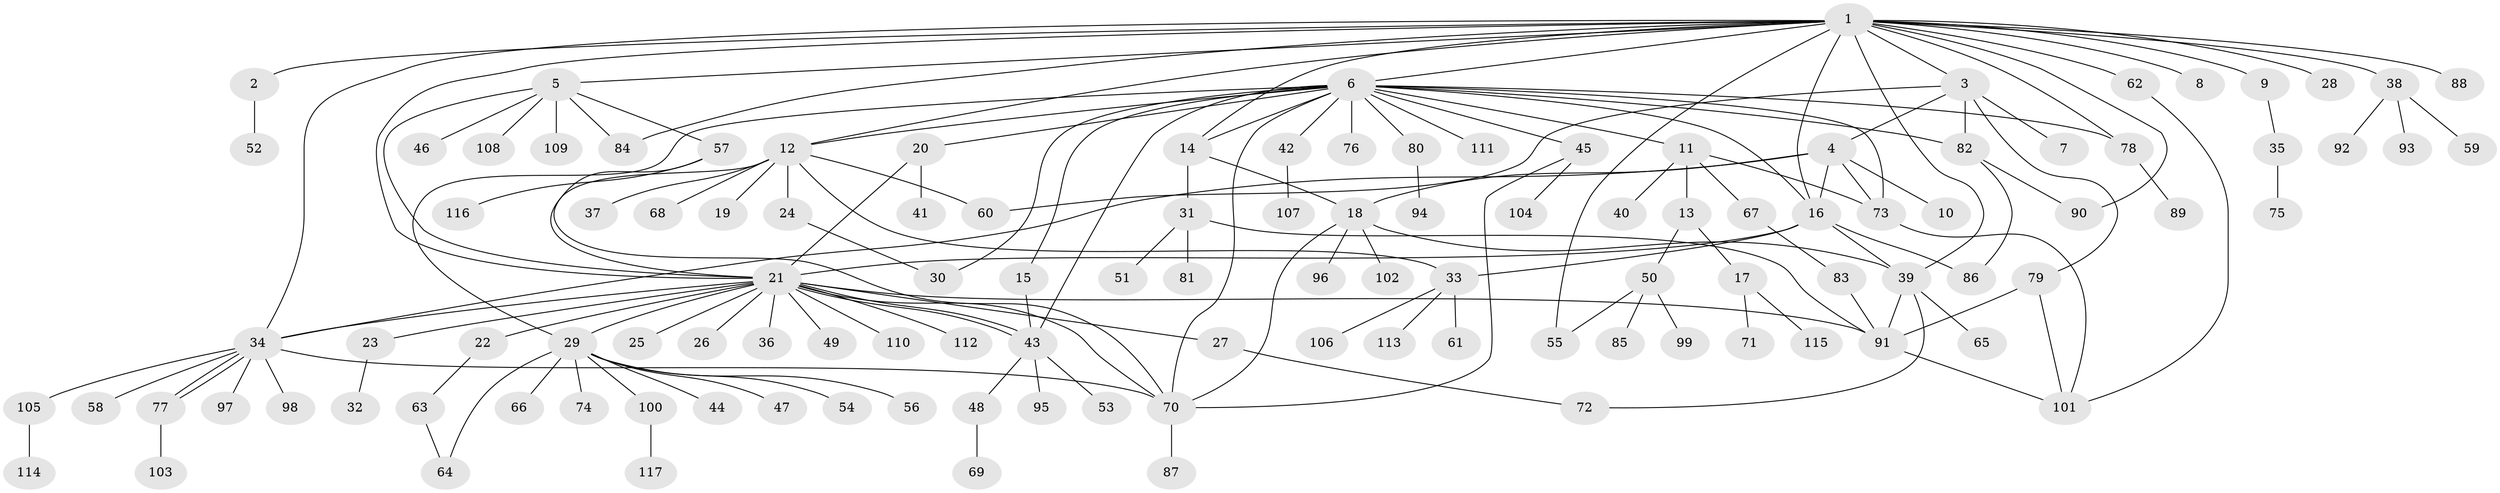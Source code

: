 // Generated by graph-tools (version 1.1) at 2025/47/03/09/25 04:47:19]
// undirected, 117 vertices, 159 edges
graph export_dot {
graph [start="1"]
  node [color=gray90,style=filled];
  1;
  2;
  3;
  4;
  5;
  6;
  7;
  8;
  9;
  10;
  11;
  12;
  13;
  14;
  15;
  16;
  17;
  18;
  19;
  20;
  21;
  22;
  23;
  24;
  25;
  26;
  27;
  28;
  29;
  30;
  31;
  32;
  33;
  34;
  35;
  36;
  37;
  38;
  39;
  40;
  41;
  42;
  43;
  44;
  45;
  46;
  47;
  48;
  49;
  50;
  51;
  52;
  53;
  54;
  55;
  56;
  57;
  58;
  59;
  60;
  61;
  62;
  63;
  64;
  65;
  66;
  67;
  68;
  69;
  70;
  71;
  72;
  73;
  74;
  75;
  76;
  77;
  78;
  79;
  80;
  81;
  82;
  83;
  84;
  85;
  86;
  87;
  88;
  89;
  90;
  91;
  92;
  93;
  94;
  95;
  96;
  97;
  98;
  99;
  100;
  101;
  102;
  103;
  104;
  105;
  106;
  107;
  108;
  109;
  110;
  111;
  112;
  113;
  114;
  115;
  116;
  117;
  1 -- 2;
  1 -- 3;
  1 -- 5;
  1 -- 6;
  1 -- 8;
  1 -- 9;
  1 -- 12;
  1 -- 14;
  1 -- 16;
  1 -- 21;
  1 -- 28;
  1 -- 34;
  1 -- 38;
  1 -- 39;
  1 -- 55;
  1 -- 62;
  1 -- 78;
  1 -- 84;
  1 -- 88;
  1 -- 90;
  2 -- 52;
  3 -- 4;
  3 -- 7;
  3 -- 60;
  3 -- 79;
  3 -- 82;
  4 -- 10;
  4 -- 16;
  4 -- 18;
  4 -- 34;
  4 -- 73;
  5 -- 21;
  5 -- 46;
  5 -- 57;
  5 -- 84;
  5 -- 108;
  5 -- 109;
  6 -- 11;
  6 -- 12;
  6 -- 14;
  6 -- 15;
  6 -- 16;
  6 -- 20;
  6 -- 29;
  6 -- 30;
  6 -- 42;
  6 -- 43;
  6 -- 45;
  6 -- 70;
  6 -- 73;
  6 -- 76;
  6 -- 78;
  6 -- 80;
  6 -- 82;
  6 -- 111;
  9 -- 35;
  11 -- 13;
  11 -- 40;
  11 -- 67;
  11 -- 73;
  12 -- 19;
  12 -- 21;
  12 -- 24;
  12 -- 33;
  12 -- 37;
  12 -- 60;
  12 -- 68;
  13 -- 17;
  13 -- 50;
  14 -- 18;
  14 -- 31;
  15 -- 43;
  16 -- 21;
  16 -- 33;
  16 -- 39;
  16 -- 86;
  17 -- 71;
  17 -- 115;
  18 -- 39;
  18 -- 70;
  18 -- 96;
  18 -- 102;
  20 -- 21;
  20 -- 41;
  21 -- 22;
  21 -- 23;
  21 -- 25;
  21 -- 26;
  21 -- 27;
  21 -- 29;
  21 -- 34;
  21 -- 36;
  21 -- 43;
  21 -- 43;
  21 -- 49;
  21 -- 70;
  21 -- 91;
  21 -- 110;
  21 -- 112;
  22 -- 63;
  23 -- 32;
  24 -- 30;
  27 -- 72;
  29 -- 44;
  29 -- 47;
  29 -- 54;
  29 -- 56;
  29 -- 64;
  29 -- 66;
  29 -- 74;
  29 -- 100;
  31 -- 51;
  31 -- 81;
  31 -- 91;
  33 -- 61;
  33 -- 106;
  33 -- 113;
  34 -- 58;
  34 -- 70;
  34 -- 77;
  34 -- 77;
  34 -- 97;
  34 -- 98;
  34 -- 105;
  35 -- 75;
  38 -- 59;
  38 -- 92;
  38 -- 93;
  39 -- 65;
  39 -- 72;
  39 -- 91;
  42 -- 107;
  43 -- 48;
  43 -- 53;
  43 -- 95;
  45 -- 70;
  45 -- 104;
  48 -- 69;
  50 -- 55;
  50 -- 85;
  50 -- 99;
  57 -- 70;
  57 -- 116;
  62 -- 101;
  63 -- 64;
  67 -- 83;
  70 -- 87;
  73 -- 101;
  77 -- 103;
  78 -- 89;
  79 -- 91;
  79 -- 101;
  80 -- 94;
  82 -- 86;
  82 -- 90;
  83 -- 91;
  91 -- 101;
  100 -- 117;
  105 -- 114;
}
